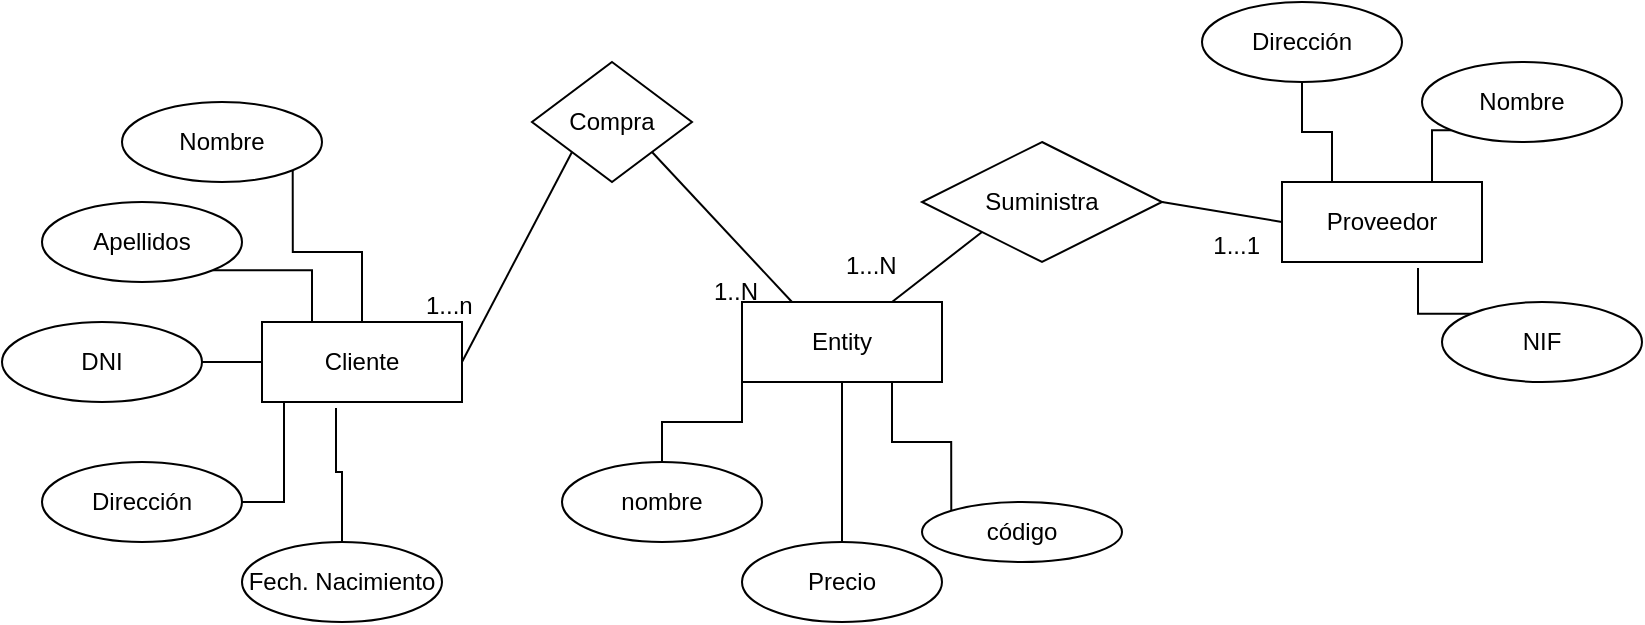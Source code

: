 <mxfile version="24.3.0" type="github">
  <diagram id="R2lEEEUBdFMjLlhIrx00" name="Page-1">
    <mxGraphModel dx="880" dy="468" grid="1" gridSize="10" guides="1" tooltips="1" connect="1" arrows="1" fold="1" page="1" pageScale="1" pageWidth="850" pageHeight="1100" math="0" shadow="0" extFonts="Permanent Marker^https://fonts.googleapis.com/css?family=Permanent+Marker">
      <root>
        <mxCell id="0" />
        <mxCell id="1" parent="0" />
        <mxCell id="ZTX4RmY4iUhBusowAWRf-2" value="Cliente" style="whiteSpace=wrap;html=1;align=center;" vertex="1" parent="1">
          <mxGeometry x="160" y="260" width="100" height="40" as="geometry" />
        </mxCell>
        <mxCell id="ZTX4RmY4iUhBusowAWRf-3" value="Proveedor" style="whiteSpace=wrap;html=1;align=center;" vertex="1" parent="1">
          <mxGeometry x="670" y="190" width="100" height="40" as="geometry" />
        </mxCell>
        <mxCell id="ZTX4RmY4iUhBusowAWRf-10" style="edgeStyle=orthogonalEdgeStyle;rounded=0;orthogonalLoop=1;jettySize=auto;html=1;exitX=1;exitY=1;exitDx=0;exitDy=0;entryX=0.25;entryY=0;entryDx=0;entryDy=0;endArrow=none;endFill=0;" edge="1" parent="1" source="ZTX4RmY4iUhBusowAWRf-4" target="ZTX4RmY4iUhBusowAWRf-2">
          <mxGeometry relative="1" as="geometry" />
        </mxCell>
        <mxCell id="ZTX4RmY4iUhBusowAWRf-4" value="Apellidos" style="ellipse;whiteSpace=wrap;html=1;align=center;" vertex="1" parent="1">
          <mxGeometry x="50" y="200" width="100" height="40" as="geometry" />
        </mxCell>
        <mxCell id="ZTX4RmY4iUhBusowAWRf-11" style="edgeStyle=orthogonalEdgeStyle;rounded=0;orthogonalLoop=1;jettySize=auto;html=1;exitX=1;exitY=0.5;exitDx=0;exitDy=0;entryX=0;entryY=0.5;entryDx=0;entryDy=0;endArrow=none;endFill=0;" edge="1" parent="1" source="ZTX4RmY4iUhBusowAWRf-5" target="ZTX4RmY4iUhBusowAWRf-2">
          <mxGeometry relative="1" as="geometry" />
        </mxCell>
        <mxCell id="ZTX4RmY4iUhBusowAWRf-5" value="DNI" style="ellipse;whiteSpace=wrap;html=1;align=center;" vertex="1" parent="1">
          <mxGeometry x="30" y="260" width="100" height="40" as="geometry" />
        </mxCell>
        <mxCell id="ZTX4RmY4iUhBusowAWRf-6" value="Dirección" style="ellipse;whiteSpace=wrap;html=1;align=center;" vertex="1" parent="1">
          <mxGeometry x="50" y="330" width="100" height="40" as="geometry" />
        </mxCell>
        <mxCell id="ZTX4RmY4iUhBusowAWRf-7" value="Fech. Nacimiento" style="ellipse;whiteSpace=wrap;html=1;align=center;" vertex="1" parent="1">
          <mxGeometry x="150" y="370" width="100" height="40" as="geometry" />
        </mxCell>
        <mxCell id="ZTX4RmY4iUhBusowAWRf-9" style="edgeStyle=orthogonalEdgeStyle;rounded=0;orthogonalLoop=1;jettySize=auto;html=1;exitX=1;exitY=1;exitDx=0;exitDy=0;entryX=0.5;entryY=0;entryDx=0;entryDy=0;startArrow=none;startFill=0;endArrow=none;endFill=0;" edge="1" parent="1" source="ZTX4RmY4iUhBusowAWRf-8" target="ZTX4RmY4iUhBusowAWRf-2">
          <mxGeometry relative="1" as="geometry" />
        </mxCell>
        <mxCell id="ZTX4RmY4iUhBusowAWRf-8" value="Nombre" style="ellipse;whiteSpace=wrap;html=1;align=center;" vertex="1" parent="1">
          <mxGeometry x="90" y="150" width="100" height="40" as="geometry" />
        </mxCell>
        <mxCell id="ZTX4RmY4iUhBusowAWRf-12" style="edgeStyle=orthogonalEdgeStyle;rounded=0;orthogonalLoop=1;jettySize=auto;html=1;exitX=1;exitY=0.5;exitDx=0;exitDy=0;entryX=0.11;entryY=1;entryDx=0;entryDy=0;entryPerimeter=0;endArrow=none;endFill=0;" edge="1" parent="1" source="ZTX4RmY4iUhBusowAWRf-6" target="ZTX4RmY4iUhBusowAWRf-2">
          <mxGeometry relative="1" as="geometry" />
        </mxCell>
        <mxCell id="ZTX4RmY4iUhBusowAWRf-13" style="edgeStyle=orthogonalEdgeStyle;rounded=0;orthogonalLoop=1;jettySize=auto;html=1;exitX=0.5;exitY=0;exitDx=0;exitDy=0;entryX=0.37;entryY=1.075;entryDx=0;entryDy=0;entryPerimeter=0;endArrow=none;endFill=0;" edge="1" parent="1" source="ZTX4RmY4iUhBusowAWRf-7" target="ZTX4RmY4iUhBusowAWRf-2">
          <mxGeometry relative="1" as="geometry" />
        </mxCell>
        <mxCell id="ZTX4RmY4iUhBusowAWRf-15" value="código" style="ellipse;whiteSpace=wrap;html=1;align=center;" vertex="1" parent="1">
          <mxGeometry x="490" y="350" width="100" height="30" as="geometry" />
        </mxCell>
        <mxCell id="ZTX4RmY4iUhBusowAWRf-18" style="edgeStyle=orthogonalEdgeStyle;rounded=0;orthogonalLoop=1;jettySize=auto;html=1;exitX=0.5;exitY=0;exitDx=0;exitDy=0;entryX=0;entryY=1;entryDx=0;entryDy=0;endArrow=none;endFill=0;" edge="1" parent="1" source="ZTX4RmY4iUhBusowAWRf-16" target="ZTX4RmY4iUhBusowAWRf-47">
          <mxGeometry relative="1" as="geometry">
            <mxPoint x="440" y="290" as="targetPoint" />
          </mxGeometry>
        </mxCell>
        <mxCell id="ZTX4RmY4iUhBusowAWRf-16" value="nombre" style="ellipse;whiteSpace=wrap;html=1;align=center;" vertex="1" parent="1">
          <mxGeometry x="310" y="330" width="100" height="40" as="geometry" />
        </mxCell>
        <mxCell id="ZTX4RmY4iUhBusowAWRf-17" style="edgeStyle=orthogonalEdgeStyle;rounded=0;orthogonalLoop=1;jettySize=auto;html=1;exitX=0;exitY=0;exitDx=0;exitDy=0;entryX=0.75;entryY=1;entryDx=0;entryDy=0;endArrow=none;endFill=0;" edge="1" parent="1" source="ZTX4RmY4iUhBusowAWRf-15" target="ZTX4RmY4iUhBusowAWRf-47">
          <mxGeometry relative="1" as="geometry">
            <mxPoint x="459" y="291" as="targetPoint" />
          </mxGeometry>
        </mxCell>
        <mxCell id="ZTX4RmY4iUhBusowAWRf-19" value="Compra" style="shape=rhombus;perimeter=rhombusPerimeter;whiteSpace=wrap;html=1;align=center;" vertex="1" parent="1">
          <mxGeometry x="295" y="130" width="80" height="60" as="geometry" />
        </mxCell>
        <mxCell id="ZTX4RmY4iUhBusowAWRf-24" value="" style="endArrow=none;html=1;rounded=0;exitX=1;exitY=0.5;exitDx=0;exitDy=0;entryX=0;entryY=1;entryDx=0;entryDy=0;" edge="1" parent="1" source="ZTX4RmY4iUhBusowAWRf-2" target="ZTX4RmY4iUhBusowAWRf-19">
          <mxGeometry relative="1" as="geometry">
            <mxPoint x="300" y="250" as="sourcePoint" />
            <mxPoint x="460" y="250" as="targetPoint" />
          </mxGeometry>
        </mxCell>
        <mxCell id="ZTX4RmY4iUhBusowAWRf-25" value="1...n" style="resizable=0;html=1;whiteSpace=wrap;align=left;verticalAlign=bottom;" connectable="0" vertex="1" parent="ZTX4RmY4iUhBusowAWRf-24">
          <mxGeometry x="-1" relative="1" as="geometry">
            <mxPoint x="-20" y="-20" as="offset" />
          </mxGeometry>
        </mxCell>
        <mxCell id="ZTX4RmY4iUhBusowAWRf-27" value="" style="endArrow=none;html=1;rounded=0;entryX=0.25;entryY=0;entryDx=0;entryDy=0;exitX=1;exitY=1;exitDx=0;exitDy=0;" edge="1" parent="1" source="ZTX4RmY4iUhBusowAWRf-19" target="ZTX4RmY4iUhBusowAWRf-47">
          <mxGeometry relative="1" as="geometry">
            <mxPoint x="350" y="320.86" as="sourcePoint" />
            <mxPoint x="404.645" y="255.858" as="targetPoint" />
          </mxGeometry>
        </mxCell>
        <mxCell id="ZTX4RmY4iUhBusowAWRf-29" value="1..N" style="resizable=0;html=1;whiteSpace=wrap;align=right;verticalAlign=bottom;" connectable="0" vertex="1" parent="ZTX4RmY4iUhBusowAWRf-27">
          <mxGeometry x="1" relative="1" as="geometry">
            <mxPoint x="-15" y="4" as="offset" />
          </mxGeometry>
        </mxCell>
        <mxCell id="ZTX4RmY4iUhBusowAWRf-35" style="edgeStyle=orthogonalEdgeStyle;rounded=0;orthogonalLoop=1;jettySize=auto;html=1;exitX=0.5;exitY=1;exitDx=0;exitDy=0;entryX=0.25;entryY=0;entryDx=0;entryDy=0;endArrow=none;endFill=0;" edge="1" parent="1" source="ZTX4RmY4iUhBusowAWRf-30" target="ZTX4RmY4iUhBusowAWRf-3">
          <mxGeometry relative="1" as="geometry" />
        </mxCell>
        <mxCell id="ZTX4RmY4iUhBusowAWRf-30" value="Dirección" style="ellipse;whiteSpace=wrap;html=1;align=center;" vertex="1" parent="1">
          <mxGeometry x="630" y="100" width="100" height="40" as="geometry" />
        </mxCell>
        <mxCell id="ZTX4RmY4iUhBusowAWRf-34" style="edgeStyle=orthogonalEdgeStyle;rounded=0;orthogonalLoop=1;jettySize=auto;html=1;exitX=0;exitY=1;exitDx=0;exitDy=0;entryX=0.75;entryY=0;entryDx=0;entryDy=0;endArrow=none;endFill=0;" edge="1" parent="1" source="ZTX4RmY4iUhBusowAWRf-31" target="ZTX4RmY4iUhBusowAWRf-3">
          <mxGeometry relative="1" as="geometry" />
        </mxCell>
        <mxCell id="ZTX4RmY4iUhBusowAWRf-31" value="Nombre" style="ellipse;whiteSpace=wrap;html=1;align=center;" vertex="1" parent="1">
          <mxGeometry x="740" y="130" width="100" height="40" as="geometry" />
        </mxCell>
        <mxCell id="ZTX4RmY4iUhBusowAWRf-32" value="NIF" style="ellipse;whiteSpace=wrap;html=1;align=center;" vertex="1" parent="1">
          <mxGeometry x="750" y="250" width="100" height="40" as="geometry" />
        </mxCell>
        <mxCell id="ZTX4RmY4iUhBusowAWRf-33" style="edgeStyle=orthogonalEdgeStyle;rounded=0;orthogonalLoop=1;jettySize=auto;html=1;exitX=0;exitY=0;exitDx=0;exitDy=0;entryX=0.68;entryY=1.075;entryDx=0;entryDy=0;entryPerimeter=0;endArrow=none;endFill=0;" edge="1" parent="1" source="ZTX4RmY4iUhBusowAWRf-32" target="ZTX4RmY4iUhBusowAWRf-3">
          <mxGeometry relative="1" as="geometry" />
        </mxCell>
        <mxCell id="ZTX4RmY4iUhBusowAWRf-38" value="Suministra" style="shape=rhombus;perimeter=rhombusPerimeter;whiteSpace=wrap;html=1;align=center;" vertex="1" parent="1">
          <mxGeometry x="490" y="170" width="120" height="60" as="geometry" />
        </mxCell>
        <mxCell id="ZTX4RmY4iUhBusowAWRf-40" value="" style="endArrow=none;html=1;rounded=0;entryX=0;entryY=0.5;entryDx=0;entryDy=0;exitX=1;exitY=0.5;exitDx=0;exitDy=0;" edge="1" parent="1" source="ZTX4RmY4iUhBusowAWRf-38" target="ZTX4RmY4iUhBusowAWRf-3">
          <mxGeometry relative="1" as="geometry">
            <mxPoint x="500" y="259" as="sourcePoint" />
            <mxPoint x="660" y="259" as="targetPoint" />
          </mxGeometry>
        </mxCell>
        <mxCell id="ZTX4RmY4iUhBusowAWRf-42" value="1...1" style="resizable=0;html=1;whiteSpace=wrap;align=right;verticalAlign=bottom;" connectable="0" vertex="1" parent="ZTX4RmY4iUhBusowAWRf-40">
          <mxGeometry x="1" relative="1" as="geometry">
            <mxPoint x="-10" y="20" as="offset" />
          </mxGeometry>
        </mxCell>
        <mxCell id="ZTX4RmY4iUhBusowAWRf-44" value="" style="endArrow=none;html=1;rounded=0;entryX=0;entryY=1;entryDx=0;entryDy=0;exitX=0.75;exitY=0;exitDx=0;exitDy=0;" edge="1" parent="1" source="ZTX4RmY4iUhBusowAWRf-47" target="ZTX4RmY4iUhBusowAWRf-38">
          <mxGeometry relative="1" as="geometry">
            <mxPoint x="475.355" y="255.858" as="sourcePoint" />
            <mxPoint x="470" y="229" as="targetPoint" />
          </mxGeometry>
        </mxCell>
        <mxCell id="ZTX4RmY4iUhBusowAWRf-45" value="1...N" style="resizable=0;html=1;whiteSpace=wrap;align=left;verticalAlign=bottom;" connectable="0" vertex="1" parent="ZTX4RmY4iUhBusowAWRf-44">
          <mxGeometry x="-1" relative="1" as="geometry">
            <mxPoint x="-25" y="-10" as="offset" />
          </mxGeometry>
        </mxCell>
        <mxCell id="ZTX4RmY4iUhBusowAWRf-47" value="Entity" style="whiteSpace=wrap;html=1;align=center;" vertex="1" parent="1">
          <mxGeometry x="400" y="250" width="100" height="40" as="geometry" />
        </mxCell>
        <mxCell id="ZTX4RmY4iUhBusowAWRf-50" style="edgeStyle=orthogonalEdgeStyle;rounded=0;orthogonalLoop=1;jettySize=auto;html=1;exitX=0.5;exitY=0;exitDx=0;exitDy=0;entryX=0.5;entryY=1;entryDx=0;entryDy=0;endArrow=none;endFill=0;" edge="1" parent="1" source="ZTX4RmY4iUhBusowAWRf-48" target="ZTX4RmY4iUhBusowAWRf-47">
          <mxGeometry relative="1" as="geometry" />
        </mxCell>
        <mxCell id="ZTX4RmY4iUhBusowAWRf-48" value="Precio" style="ellipse;whiteSpace=wrap;html=1;align=center;" vertex="1" parent="1">
          <mxGeometry x="400" y="370" width="100" height="40" as="geometry" />
        </mxCell>
      </root>
    </mxGraphModel>
  </diagram>
</mxfile>
